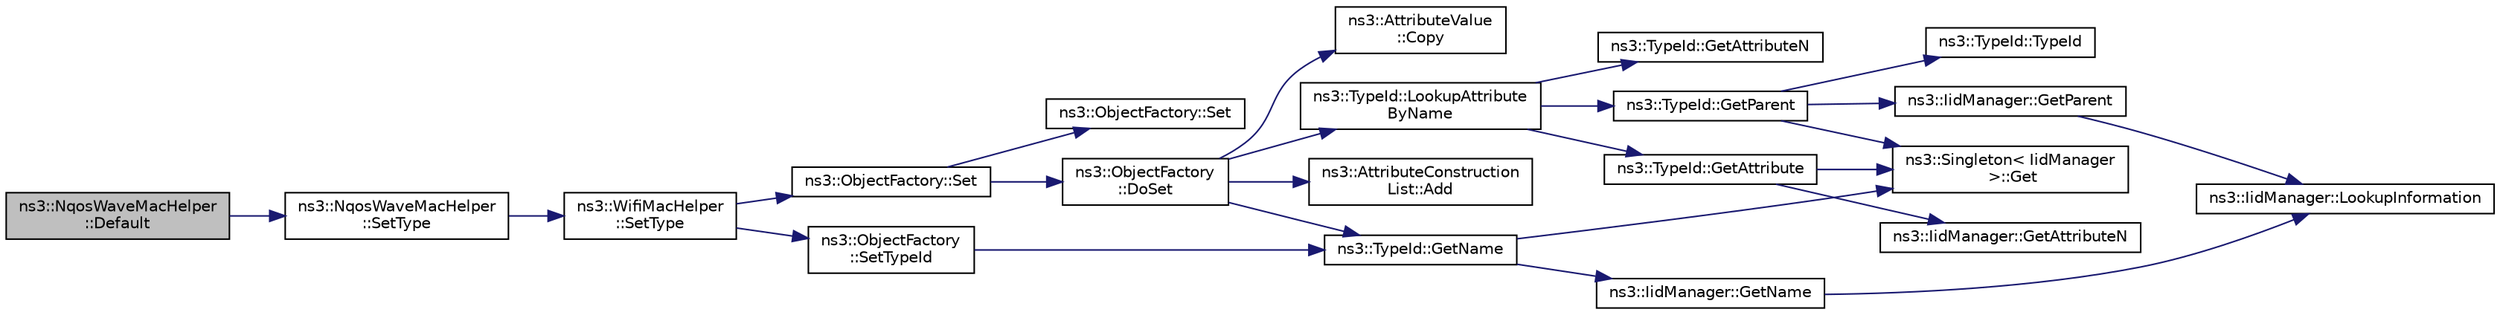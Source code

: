 digraph "ns3::NqosWaveMacHelper::Default"
{
 // LATEX_PDF_SIZE
  edge [fontname="Helvetica",fontsize="10",labelfontname="Helvetica",labelfontsize="10"];
  node [fontname="Helvetica",fontsize="10",shape=record];
  rankdir="LR";
  Node1 [label="ns3::NqosWaveMacHelper\l::Default",height=0.2,width=0.4,color="black", fillcolor="grey75", style="filled", fontcolor="black",tooltip="Create a mac helper in a default working state."];
  Node1 -> Node2 [color="midnightblue",fontsize="10",style="solid",fontname="Helvetica"];
  Node2 [label="ns3::NqosWaveMacHelper\l::SetType",height=0.2,width=0.4,color="black", fillcolor="white", style="filled",URL="$classns3_1_1_nqos_wave_mac_helper.html#ac9a42891fa23e44c0ff58b818dd22a6f",tooltip=" "];
  Node2 -> Node3 [color="midnightblue",fontsize="10",style="solid",fontname="Helvetica"];
  Node3 [label="ns3::WifiMacHelper\l::SetType",height=0.2,width=0.4,color="black", fillcolor="white", style="filled",URL="$classns3_1_1_wifi_mac_helper.html#a382d8df76a1dd7007179d1963b4b6bc6",tooltip=" "];
  Node3 -> Node4 [color="midnightblue",fontsize="10",style="solid",fontname="Helvetica"];
  Node4 [label="ns3::ObjectFactory::Set",height=0.2,width=0.4,color="black", fillcolor="white", style="filled",URL="$classns3_1_1_object_factory.html#a3c9d5ed564f08ab4427e113bcc48e1d4",tooltip="Set an attribute to be set during construction."];
  Node4 -> Node5 [color="midnightblue",fontsize="10",style="solid",fontname="Helvetica"];
  Node5 [label="ns3::ObjectFactory\l::DoSet",height=0.2,width=0.4,color="black", fillcolor="white", style="filled",URL="$classns3_1_1_object_factory.html#aadb67a8cecc138001fd042e4960123f3",tooltip="Set an attribute to be set during construction."];
  Node5 -> Node6 [color="midnightblue",fontsize="10",style="solid",fontname="Helvetica"];
  Node6 [label="ns3::AttributeConstruction\lList::Add",height=0.2,width=0.4,color="black", fillcolor="white", style="filled",URL="$classns3_1_1_attribute_construction_list.html#a6f418bf1a2de8828ae99278c9d3facdd",tooltip="Add an Attribute to the list."];
  Node5 -> Node7 [color="midnightblue",fontsize="10",style="solid",fontname="Helvetica"];
  Node7 [label="ns3::AttributeValue\l::Copy",height=0.2,width=0.4,color="black", fillcolor="white", style="filled",URL="$classns3_1_1_attribute_value.html#ab316311212c334f6061c0fc8b5fb2625",tooltip=" "];
  Node5 -> Node8 [color="midnightblue",fontsize="10",style="solid",fontname="Helvetica"];
  Node8 [label="ns3::TypeId::GetName",height=0.2,width=0.4,color="black", fillcolor="white", style="filled",URL="$classns3_1_1_type_id.html#abc4965475a579c2afdc668d7a7d58374",tooltip="Get the name."];
  Node8 -> Node9 [color="midnightblue",fontsize="10",style="solid",fontname="Helvetica"];
  Node9 [label="ns3::Singleton\< IidManager\l \>::Get",height=0.2,width=0.4,color="black", fillcolor="white", style="filled",URL="$classns3_1_1_singleton.html#a80a2cd3c25a27ea72add7a9f7a141ffa",tooltip="Get a pointer to the singleton instance."];
  Node8 -> Node10 [color="midnightblue",fontsize="10",style="solid",fontname="Helvetica"];
  Node10 [label="ns3::IidManager::GetName",height=0.2,width=0.4,color="black", fillcolor="white", style="filled",URL="$classns3_1_1_iid_manager.html#a6658aaa8120efd885e98addb76a6f1d4",tooltip="Get the name of a type id."];
  Node10 -> Node11 [color="midnightblue",fontsize="10",style="solid",fontname="Helvetica"];
  Node11 [label="ns3::IidManager::LookupInformation",height=0.2,width=0.4,color="black", fillcolor="white", style="filled",URL="$classns3_1_1_iid_manager.html#a84af06b798b21fa700469a3ac5f65f3f",tooltip="Retrieve the information record for a type."];
  Node5 -> Node12 [color="midnightblue",fontsize="10",style="solid",fontname="Helvetica"];
  Node12 [label="ns3::TypeId::LookupAttribute\lByName",height=0.2,width=0.4,color="black", fillcolor="white", style="filled",URL="$classns3_1_1_type_id.html#ac93d12d22acdb179d34039511d6680e7",tooltip="Find an Attribute by name, retrieving the associated AttributeInformation."];
  Node12 -> Node13 [color="midnightblue",fontsize="10",style="solid",fontname="Helvetica"];
  Node13 [label="ns3::TypeId::GetAttribute",height=0.2,width=0.4,color="black", fillcolor="white", style="filled",URL="$classns3_1_1_type_id.html#a796434fa73c5e54a9a86f24144d13738",tooltip="Get Attribute information by index."];
  Node13 -> Node9 [color="midnightblue",fontsize="10",style="solid",fontname="Helvetica"];
  Node13 -> Node14 [color="midnightblue",fontsize="10",style="solid",fontname="Helvetica"];
  Node14 [label="ns3::IidManager::GetAttributeN",height=0.2,width=0.4,color="black", fillcolor="white", style="filled",URL="$classns3_1_1_iid_manager.html#a5420e8cc959a9a111eb6f1519583b49b",tooltip="Get the number of attributes."];
  Node12 -> Node15 [color="midnightblue",fontsize="10",style="solid",fontname="Helvetica"];
  Node15 [label="ns3::TypeId::GetAttributeN",height=0.2,width=0.4,color="black", fillcolor="white", style="filled",URL="$classns3_1_1_type_id.html#a1245644561332f12386451406295a8d8",tooltip="Get the number of attributes."];
  Node12 -> Node16 [color="midnightblue",fontsize="10",style="solid",fontname="Helvetica"];
  Node16 [label="ns3::TypeId::GetParent",height=0.2,width=0.4,color="black", fillcolor="white", style="filled",URL="$classns3_1_1_type_id.html#ab84f81aee52154af39a8668b59c89d63",tooltip="Get the parent of this TypeId."];
  Node16 -> Node17 [color="midnightblue",fontsize="10",style="solid",fontname="Helvetica"];
  Node17 [label="ns3::TypeId::TypeId",height=0.2,width=0.4,color="black", fillcolor="white", style="filled",URL="$classns3_1_1_type_id.html#ab76e26690f1af4f1cffa6a72245e8928",tooltip="Default constructor."];
  Node16 -> Node9 [color="midnightblue",fontsize="10",style="solid",fontname="Helvetica"];
  Node16 -> Node18 [color="midnightblue",fontsize="10",style="solid",fontname="Helvetica"];
  Node18 [label="ns3::IidManager::GetParent",height=0.2,width=0.4,color="black", fillcolor="white", style="filled",URL="$classns3_1_1_iid_manager.html#a26a0cf5d08e0e9d8ad1128b77599b1f5",tooltip="Get the parent of a type id."];
  Node18 -> Node11 [color="midnightblue",fontsize="10",style="solid",fontname="Helvetica"];
  Node4 -> Node19 [color="midnightblue",fontsize="10",style="solid",fontname="Helvetica"];
  Node19 [label="ns3::ObjectFactory::Set",height=0.2,width=0.4,color="black", fillcolor="white", style="filled",URL="$classns3_1_1_object_factory.html#a1326db5a97a5f238f859cee6df754029",tooltip="Base case to stop the recursion performed by the templated version of this method."];
  Node3 -> Node20 [color="midnightblue",fontsize="10",style="solid",fontname="Helvetica"];
  Node20 [label="ns3::ObjectFactory\l::SetTypeId",height=0.2,width=0.4,color="black", fillcolor="white", style="filled",URL="$classns3_1_1_object_factory.html#a77dcd099064038a1eb7a6b8251229ec3",tooltip="Set the TypeId of the Objects to be created by this factory."];
  Node20 -> Node8 [color="midnightblue",fontsize="10",style="solid",fontname="Helvetica"];
}
